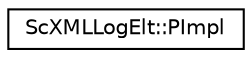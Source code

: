 digraph "Graphical Class Hierarchy"
{
 // LATEX_PDF_SIZE
  edge [fontname="Helvetica",fontsize="10",labelfontname="Helvetica",labelfontsize="10"];
  node [fontname="Helvetica",fontsize="10",shape=record];
  rankdir="LR";
  Node0 [label="ScXMLLogElt::PImpl",height=0.2,width=0.4,color="black", fillcolor="white", style="filled",URL="$classScXMLLogElt_1_1PImpl.html",tooltip=" "];
}
